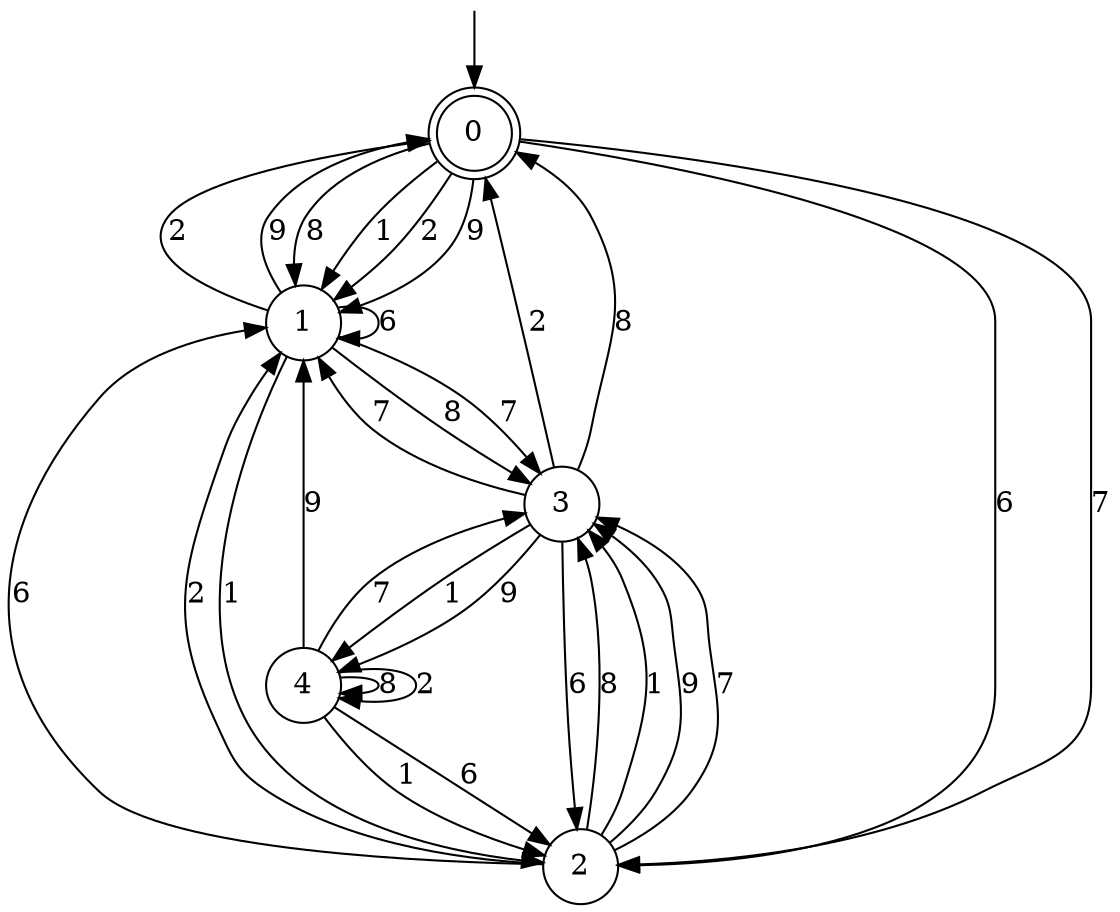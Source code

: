 digraph g {

	s0 [shape="doublecircle" label="0"];
	s1 [shape="circle" label="1"];
	s2 [shape="circle" label="2"];
	s3 [shape="circle" label="3"];
	s4 [shape="circle" label="4"];
	s0 -> s1 [label="8"];
	s0 -> s2 [label="6"];
	s0 -> s1 [label="1"];
	s0 -> s1 [label="2"];
	s0 -> s1 [label="9"];
	s0 -> s2 [label="7"];
	s1 -> s3 [label="8"];
	s1 -> s1 [label="6"];
	s1 -> s2 [label="1"];
	s1 -> s0 [label="2"];
	s1 -> s0 [label="9"];
	s1 -> s3 [label="7"];
	s2 -> s3 [label="8"];
	s2 -> s1 [label="6"];
	s2 -> s3 [label="1"];
	s2 -> s1 [label="2"];
	s2 -> s3 [label="9"];
	s2 -> s3 [label="7"];
	s3 -> s0 [label="8"];
	s3 -> s2 [label="6"];
	s3 -> s4 [label="1"];
	s3 -> s0 [label="2"];
	s3 -> s4 [label="9"];
	s3 -> s1 [label="7"];
	s4 -> s4 [label="8"];
	s4 -> s2 [label="6"];
	s4 -> s2 [label="1"];
	s4 -> s4 [label="2"];
	s4 -> s1 [label="9"];
	s4 -> s3 [label="7"];

__start0 [label="" shape="none" width="0" height="0"];
__start0 -> s0;

}
